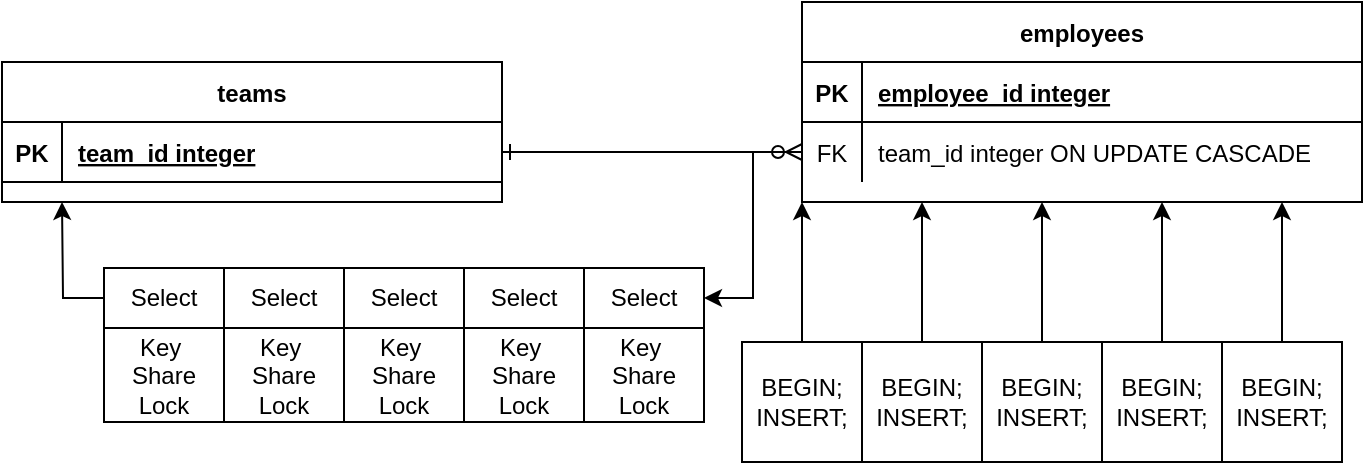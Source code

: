 <mxfile version="24.7.5">
  <diagram id="R2lEEEUBdFMjLlhIrx00" name="Page-1">
    <mxGraphModel dx="1434" dy="782" grid="1" gridSize="10" guides="1" tooltips="1" connect="1" arrows="1" fold="1" page="1" pageScale="1" pageWidth="850" pageHeight="1100" math="0" shadow="0" extFonts="Permanent Marker^https://fonts.googleapis.com/css?family=Permanent+Marker">
      <root>
        <mxCell id="0" />
        <mxCell id="1" parent="0" />
        <mxCell id="7bj4eOlKhpVPdbldbrTZ-1" value="" style="edgeStyle=entityRelationEdgeStyle;endArrow=ERzeroToMany;startArrow=ERone;endFill=1;startFill=0;" parent="1" source="7bj4eOlKhpVPdbldbrTZ-10" target="7bj4eOlKhpVPdbldbrTZ-6" edge="1">
          <mxGeometry width="100" height="100" relative="1" as="geometry">
            <mxPoint x="340" y="720" as="sourcePoint" />
            <mxPoint x="440" y="620" as="targetPoint" />
          </mxGeometry>
        </mxCell>
        <mxCell id="7bj4eOlKhpVPdbldbrTZ-2" value="employees" style="shape=table;startSize=30;container=1;collapsible=1;childLayout=tableLayout;fixedRows=1;rowLines=0;fontStyle=1;align=center;resizeLast=1;" parent="1" vertex="1">
          <mxGeometry x="470" y="290" width="280" height="100" as="geometry" />
        </mxCell>
        <mxCell id="7bj4eOlKhpVPdbldbrTZ-3" value="" style="shape=partialRectangle;collapsible=0;dropTarget=0;pointerEvents=0;fillColor=none;points=[[0,0.5],[1,0.5]];portConstraint=eastwest;top=0;left=0;right=0;bottom=1;" parent="7bj4eOlKhpVPdbldbrTZ-2" vertex="1">
          <mxGeometry y="30" width="280" height="30" as="geometry" />
        </mxCell>
        <mxCell id="7bj4eOlKhpVPdbldbrTZ-4" value="PK" style="shape=partialRectangle;overflow=hidden;connectable=0;fillColor=none;top=0;left=0;bottom=0;right=0;fontStyle=1;" parent="7bj4eOlKhpVPdbldbrTZ-3" vertex="1">
          <mxGeometry width="30" height="30" as="geometry">
            <mxRectangle width="30" height="30" as="alternateBounds" />
          </mxGeometry>
        </mxCell>
        <mxCell id="7bj4eOlKhpVPdbldbrTZ-5" value="employee_id integer" style="shape=partialRectangle;overflow=hidden;connectable=0;fillColor=none;top=0;left=0;bottom=0;right=0;align=left;spacingLeft=6;fontStyle=5;" parent="7bj4eOlKhpVPdbldbrTZ-3" vertex="1">
          <mxGeometry x="30" width="250" height="30" as="geometry">
            <mxRectangle width="250" height="30" as="alternateBounds" />
          </mxGeometry>
        </mxCell>
        <mxCell id="7bj4eOlKhpVPdbldbrTZ-6" value="" style="shape=partialRectangle;collapsible=0;dropTarget=0;pointerEvents=0;fillColor=none;points=[[0,0.5],[1,0.5]];portConstraint=eastwest;top=0;left=0;right=0;bottom=0;" parent="7bj4eOlKhpVPdbldbrTZ-2" vertex="1">
          <mxGeometry y="60" width="280" height="30" as="geometry" />
        </mxCell>
        <mxCell id="7bj4eOlKhpVPdbldbrTZ-7" value="FK" style="shape=partialRectangle;overflow=hidden;connectable=0;fillColor=none;top=0;left=0;bottom=0;right=0;" parent="7bj4eOlKhpVPdbldbrTZ-6" vertex="1">
          <mxGeometry width="30" height="30" as="geometry">
            <mxRectangle width="30" height="30" as="alternateBounds" />
          </mxGeometry>
        </mxCell>
        <mxCell id="7bj4eOlKhpVPdbldbrTZ-8" value="team_id integer ON UPDATE CASCADE" style="shape=partialRectangle;overflow=hidden;connectable=0;fillColor=none;top=0;left=0;bottom=0;right=0;align=left;spacingLeft=6;" parent="7bj4eOlKhpVPdbldbrTZ-6" vertex="1">
          <mxGeometry x="30" width="250" height="30" as="geometry">
            <mxRectangle width="250" height="30" as="alternateBounds" />
          </mxGeometry>
        </mxCell>
        <mxCell id="7bj4eOlKhpVPdbldbrTZ-9" value="teams" style="shape=table;startSize=30;container=1;collapsible=1;childLayout=tableLayout;fixedRows=1;rowLines=0;fontStyle=1;align=center;resizeLast=1;" parent="1" vertex="1">
          <mxGeometry x="70" y="320" width="250" height="70" as="geometry" />
        </mxCell>
        <mxCell id="7bj4eOlKhpVPdbldbrTZ-10" value="" style="shape=partialRectangle;collapsible=0;dropTarget=0;pointerEvents=0;fillColor=none;points=[[0,0.5],[1,0.5]];portConstraint=eastwest;top=0;left=0;right=0;bottom=1;" parent="7bj4eOlKhpVPdbldbrTZ-9" vertex="1">
          <mxGeometry y="30" width="250" height="30" as="geometry" />
        </mxCell>
        <mxCell id="7bj4eOlKhpVPdbldbrTZ-11" value="PK" style="shape=partialRectangle;overflow=hidden;connectable=0;fillColor=none;top=0;left=0;bottom=0;right=0;fontStyle=1;" parent="7bj4eOlKhpVPdbldbrTZ-10" vertex="1">
          <mxGeometry width="30" height="30" as="geometry">
            <mxRectangle width="30" height="30" as="alternateBounds" />
          </mxGeometry>
        </mxCell>
        <mxCell id="7bj4eOlKhpVPdbldbrTZ-12" value="team_id integer" style="shape=partialRectangle;overflow=hidden;connectable=0;fillColor=none;top=0;left=0;bottom=0;right=0;align=left;spacingLeft=6;fontStyle=5;" parent="7bj4eOlKhpVPdbldbrTZ-10" vertex="1">
          <mxGeometry x="30" width="220" height="30" as="geometry">
            <mxRectangle width="220" height="30" as="alternateBounds" />
          </mxGeometry>
        </mxCell>
        <mxCell id="7bj4eOlKhpVPdbldbrTZ-13" style="edgeStyle=orthogonalEdgeStyle;rounded=0;orthogonalLoop=1;jettySize=auto;html=1;exitX=0.5;exitY=0;exitDx=0;exitDy=0;entryX=0;entryY=1;entryDx=0;entryDy=0;" parent="1" source="7bj4eOlKhpVPdbldbrTZ-14" target="7bj4eOlKhpVPdbldbrTZ-2" edge="1">
          <mxGeometry relative="1" as="geometry" />
        </mxCell>
        <mxCell id="7bj4eOlKhpVPdbldbrTZ-14" value="&lt;div&gt;BEGIN;&lt;/div&gt;&lt;span style=&quot;text-align: start;&quot;&gt;&lt;div style=&quot;text-align: center;&quot;&gt;&lt;span style=&quot;background-color: initial;&quot;&gt;INSERT;&lt;font face=&quot;monospace&quot; color=&quot;rgba(0, 0, 0, 0)&quot;&gt;&lt;span style=&quot;font-size: 0px; text-wrap: nowrap;&quot;&gt;%3CmxGraphModel%3E%3Croot%3E%3CmxCell%20id%3D%220%22%2F%3E%3CmxCell%20id%3D%221%22%20parent%3D%220%22%2F%3E%3CmxCell%20id%3D%222%22%20value%3D%22%22%20style%3D%22whiteSpace%3Dwrap%3Bhtml%3D1%3Baspect%3Dfixed%3B%22%20vertex%3D%221%22%20parent%3D%221%22%3E%3CmxGeometry%20x%3D%22440%22%20y%3D%22460%22%20width%3D%2250%22%20height%3D%2250%22%20as%3D%22geometry%22%2F%3E%3C%2FmxCell%3E%3C%2Froot%3E%3C%2FmxGraphModel%3&lt;/span&gt;&lt;/font&gt;&lt;/span&gt;&lt;/div&gt;&lt;/span&gt;" style="whiteSpace=wrap;html=1;aspect=fixed;" parent="1" vertex="1">
          <mxGeometry x="440" y="460" width="60" height="60" as="geometry" />
        </mxCell>
        <mxCell id="7bj4eOlKhpVPdbldbrTZ-15" style="edgeStyle=orthogonalEdgeStyle;rounded=0;orthogonalLoop=1;jettySize=auto;html=1;exitX=0.5;exitY=0;exitDx=0;exitDy=0;" parent="1" source="7bj4eOlKhpVPdbldbrTZ-16" edge="1">
          <mxGeometry relative="1" as="geometry">
            <mxPoint x="530" y="390" as="targetPoint" />
          </mxGeometry>
        </mxCell>
        <mxCell id="7bj4eOlKhpVPdbldbrTZ-16" value="&lt;div&gt;BEGIN;&lt;/div&gt;&lt;span style=&quot;text-align: start;&quot;&gt;&lt;div style=&quot;text-align: center;&quot;&gt;&lt;span style=&quot;background-color: initial;&quot;&gt;INSERT;&lt;font face=&quot;monospace&quot; color=&quot;rgba(0, 0, 0, 0)&quot;&gt;&lt;span style=&quot;font-size: 0px; text-wrap: nowrap;&quot;&gt;%3CmxGraphModel%3E%3Croot%3E%3CmxCell%20id%3D%220%22%2F%3E%3CmxCell%20id%3D%221%22%20parent%3D%220%22%2F%3E%3CmxCell%20id%3D%222%22%20value%3D%22%22%20style%3D%22whiteSpace%3Dwrap%3Bhtml%3D1%3Baspect%3Dfixed%3B%22%20vertex%3D%221%22%20parent%3D%221%22%3E%3CmxGeometry%20x%3D%22440%22%20y%3D%22460%22%20width%3D%2250%22%20height%3D%2250%22%20as%3D%22geometry%22%2F%3E%3C%2FmxCell%3E%3C%2Froot%3E%3C%2FmxGraphModel%3&lt;/span&gt;&lt;/font&gt;&lt;/span&gt;&lt;/div&gt;&lt;/span&gt;" style="whiteSpace=wrap;html=1;aspect=fixed;" parent="1" vertex="1">
          <mxGeometry x="500" y="460" width="60" height="60" as="geometry" />
        </mxCell>
        <mxCell id="7bj4eOlKhpVPdbldbrTZ-17" style="edgeStyle=orthogonalEdgeStyle;rounded=0;orthogonalLoop=1;jettySize=auto;html=1;exitX=0.5;exitY=0;exitDx=0;exitDy=0;" parent="1" source="7bj4eOlKhpVPdbldbrTZ-18" edge="1">
          <mxGeometry relative="1" as="geometry">
            <mxPoint x="590" y="390" as="targetPoint" />
          </mxGeometry>
        </mxCell>
        <mxCell id="7bj4eOlKhpVPdbldbrTZ-18" value="&lt;div&gt;BEGIN;&lt;/div&gt;&lt;span style=&quot;text-align: start;&quot;&gt;&lt;div style=&quot;text-align: center;&quot;&gt;&lt;span style=&quot;background-color: initial;&quot;&gt;INSERT;&lt;font face=&quot;monospace&quot; color=&quot;rgba(0, 0, 0, 0)&quot;&gt;&lt;span style=&quot;font-size: 0px; text-wrap: nowrap;&quot;&gt;%3CmxGraphModel%3E%3Croot%3E%3CmxCell%20id%3D%220%22%2F%3E%3CmxCell%20id%3D%221%22%20parent%3D%220%22%2F%3E%3CmxCell%20id%3D%222%22%20value%3D%22%22%20style%3D%22whiteSpace%3Dwrap%3Bhtml%3D1%3Baspect%3Dfixed%3B%22%20vertex%3D%221%22%20parent%3D%221%22%3E%3CmxGeometry%20x%3D%22440%22%20y%3D%22460%22%20width%3D%2250%22%20height%3D%2250%22%20as%3D%22geometry%22%2F%3E%3C%2FmxCell%3E%3C%2Froot%3E%3C%2FmxGraphModel%3&lt;/span&gt;&lt;/font&gt;&lt;/span&gt;&lt;/div&gt;&lt;/span&gt;" style="whiteSpace=wrap;html=1;aspect=fixed;" parent="1" vertex="1">
          <mxGeometry x="560" y="460" width="60" height="60" as="geometry" />
        </mxCell>
        <mxCell id="7bj4eOlKhpVPdbldbrTZ-19" style="edgeStyle=orthogonalEdgeStyle;rounded=0;orthogonalLoop=1;jettySize=auto;html=1;exitX=0.5;exitY=0;exitDx=0;exitDy=0;" parent="1" source="7bj4eOlKhpVPdbldbrTZ-20" edge="1">
          <mxGeometry relative="1" as="geometry">
            <mxPoint x="650" y="390" as="targetPoint" />
          </mxGeometry>
        </mxCell>
        <mxCell id="7bj4eOlKhpVPdbldbrTZ-20" value="&lt;div&gt;BEGIN;&lt;/div&gt;&lt;span style=&quot;text-align: start;&quot;&gt;&lt;div style=&quot;text-align: center;&quot;&gt;&lt;span style=&quot;background-color: initial;&quot;&gt;INSERT;&lt;font face=&quot;monospace&quot; color=&quot;rgba(0, 0, 0, 0)&quot;&gt;&lt;span style=&quot;font-size: 0px; text-wrap: nowrap;&quot;&gt;%3CmxGraphModel%3E%3Croot%3E%3CmxCell%20id%3D%220%22%2F%3E%3CmxCell%20id%3D%221%22%20parent%3D%220%22%2F%3E%3CmxCell%20id%3D%222%22%20value%3D%22%22%20style%3D%22whiteSpace%3Dwrap%3Bhtml%3D1%3Baspect%3Dfixed%3B%22%20vertex%3D%221%22%20parent%3D%221%22%3E%3CmxGeometry%20x%3D%22440%22%20y%3D%22460%22%20width%3D%2250%22%20height%3D%2250%22%20as%3D%22geometry%22%2F%3E%3C%2FmxCell%3E%3C%2Froot%3E%3C%2FmxGraphModel%3&lt;/span&gt;&lt;/font&gt;&lt;/span&gt;&lt;/div&gt;&lt;/span&gt;" style="whiteSpace=wrap;html=1;aspect=fixed;" parent="1" vertex="1">
          <mxGeometry x="620" y="460" width="60" height="60" as="geometry" />
        </mxCell>
        <mxCell id="7bj4eOlKhpVPdbldbrTZ-21" style="edgeStyle=orthogonalEdgeStyle;rounded=0;orthogonalLoop=1;jettySize=auto;html=1;exitX=0.5;exitY=0;exitDx=0;exitDy=0;" parent="1" source="7bj4eOlKhpVPdbldbrTZ-22" edge="1">
          <mxGeometry relative="1" as="geometry">
            <mxPoint x="710" y="390" as="targetPoint" />
          </mxGeometry>
        </mxCell>
        <mxCell id="7bj4eOlKhpVPdbldbrTZ-22" value="&lt;div&gt;BEGIN;&lt;/div&gt;&lt;span style=&quot;text-align: start;&quot;&gt;&lt;div style=&quot;text-align: center;&quot;&gt;&lt;span style=&quot;background-color: initial;&quot;&gt;INSERT;&lt;font face=&quot;monospace&quot; color=&quot;rgba(0, 0, 0, 0)&quot;&gt;&lt;span style=&quot;font-size: 0px; text-wrap: nowrap;&quot;&gt;%3CmxGraphModel%3E%3Croot%3E%3CmxCell%20id%3D%220%22%2F%3E%3CmxCell%20id%3D%221%22%20parent%3D%220%22%2F%3E%3CmxCell%20id%3D%222%22%20value%3D%22%22%20style%3D%22whiteSpace%3Dwrap%3Bhtml%3D1%3Baspect%3Dfixed%3B%22%20vertex%3D%221%22%20parent%3D%221%22%3E%3CmxGeometry%20x%3D%22440%22%20y%3D%22460%22%20width%3D%2250%22%20height%3D%2250%22%20as%3D%22geometry%22%2F%3E%3C%2FmxCell%3E%3C%2Froot%3E%3C%2FmxGraphModel%3&lt;/span&gt;&lt;/font&gt;&lt;/span&gt;&lt;/div&gt;&lt;/span&gt;" style="whiteSpace=wrap;html=1;aspect=fixed;" parent="1" vertex="1">
          <mxGeometry x="680" y="460" width="60" height="60" as="geometry" />
        </mxCell>
        <mxCell id="7bj4eOlKhpVPdbldbrTZ-23" value="Select" style="rounded=0;whiteSpace=wrap;html=1;" parent="1" vertex="1">
          <mxGeometry x="241" y="423" width="60" height="30" as="geometry" />
        </mxCell>
        <mxCell id="7bj4eOlKhpVPdbldbrTZ-24" value="Select" style="rounded=0;whiteSpace=wrap;html=1;" parent="1" vertex="1">
          <mxGeometry x="301" y="423" width="60" height="30" as="geometry" />
        </mxCell>
        <mxCell id="7bj4eOlKhpVPdbldbrTZ-25" value="Select" style="rounded=0;whiteSpace=wrap;html=1;" parent="1" vertex="1">
          <mxGeometry x="181" y="423" width="60" height="30" as="geometry" />
        </mxCell>
        <mxCell id="7bj4eOlKhpVPdbldbrTZ-26" value="Select" style="rounded=0;whiteSpace=wrap;html=1;" parent="1" vertex="1">
          <mxGeometry x="361" y="423" width="60" height="30" as="geometry" />
        </mxCell>
        <mxCell id="7bj4eOlKhpVPdbldbrTZ-27" style="edgeStyle=orthogonalEdgeStyle;rounded=0;orthogonalLoop=1;jettySize=auto;html=1;exitX=0;exitY=0.5;exitDx=0;exitDy=0;" parent="1" source="7bj4eOlKhpVPdbldbrTZ-28" edge="1">
          <mxGeometry relative="1" as="geometry">
            <mxPoint x="100" y="390" as="targetPoint" />
          </mxGeometry>
        </mxCell>
        <mxCell id="7bj4eOlKhpVPdbldbrTZ-28" value="Select" style="rounded=0;whiteSpace=wrap;html=1;" parent="1" vertex="1">
          <mxGeometry x="121" y="423" width="60" height="30" as="geometry" />
        </mxCell>
        <mxCell id="7bj4eOlKhpVPdbldbrTZ-29" style="edgeStyle=orthogonalEdgeStyle;rounded=0;orthogonalLoop=1;jettySize=auto;html=1;exitX=0;exitY=0.5;exitDx=0;exitDy=0;entryX=1;entryY=0.5;entryDx=0;entryDy=0;" parent="1" source="7bj4eOlKhpVPdbldbrTZ-6" target="7bj4eOlKhpVPdbldbrTZ-26" edge="1">
          <mxGeometry relative="1" as="geometry" />
        </mxCell>
        <mxCell id="7bj4eOlKhpVPdbldbrTZ-30" value="Key&amp;nbsp;&lt;div&gt;Share Lock&lt;/div&gt;" style="rounded=0;whiteSpace=wrap;html=1;" parent="1" vertex="1">
          <mxGeometry x="121" y="453" width="60" height="47" as="geometry" />
        </mxCell>
        <mxCell id="7bj4eOlKhpVPdbldbrTZ-31" value="Key&amp;nbsp;&lt;div&gt;Share Lock&lt;/div&gt;" style="rounded=0;whiteSpace=wrap;html=1;" parent="1" vertex="1">
          <mxGeometry x="181" y="453" width="60" height="47" as="geometry" />
        </mxCell>
        <mxCell id="7bj4eOlKhpVPdbldbrTZ-32" value="Key&amp;nbsp;&lt;div&gt;Share Lock&lt;/div&gt;" style="rounded=0;whiteSpace=wrap;html=1;" parent="1" vertex="1">
          <mxGeometry x="241" y="453" width="60" height="47" as="geometry" />
        </mxCell>
        <mxCell id="7bj4eOlKhpVPdbldbrTZ-33" value="Key&amp;nbsp;&lt;div&gt;Share Lock&lt;/div&gt;" style="rounded=0;whiteSpace=wrap;html=1;" parent="1" vertex="1">
          <mxGeometry x="301" y="453" width="60" height="47" as="geometry" />
        </mxCell>
        <mxCell id="7bj4eOlKhpVPdbldbrTZ-34" value="Key&amp;nbsp;&lt;div&gt;Share Lock&lt;/div&gt;" style="rounded=0;whiteSpace=wrap;html=1;" parent="1" vertex="1">
          <mxGeometry x="361" y="453" width="60" height="47" as="geometry" />
        </mxCell>
      </root>
    </mxGraphModel>
  </diagram>
</mxfile>
